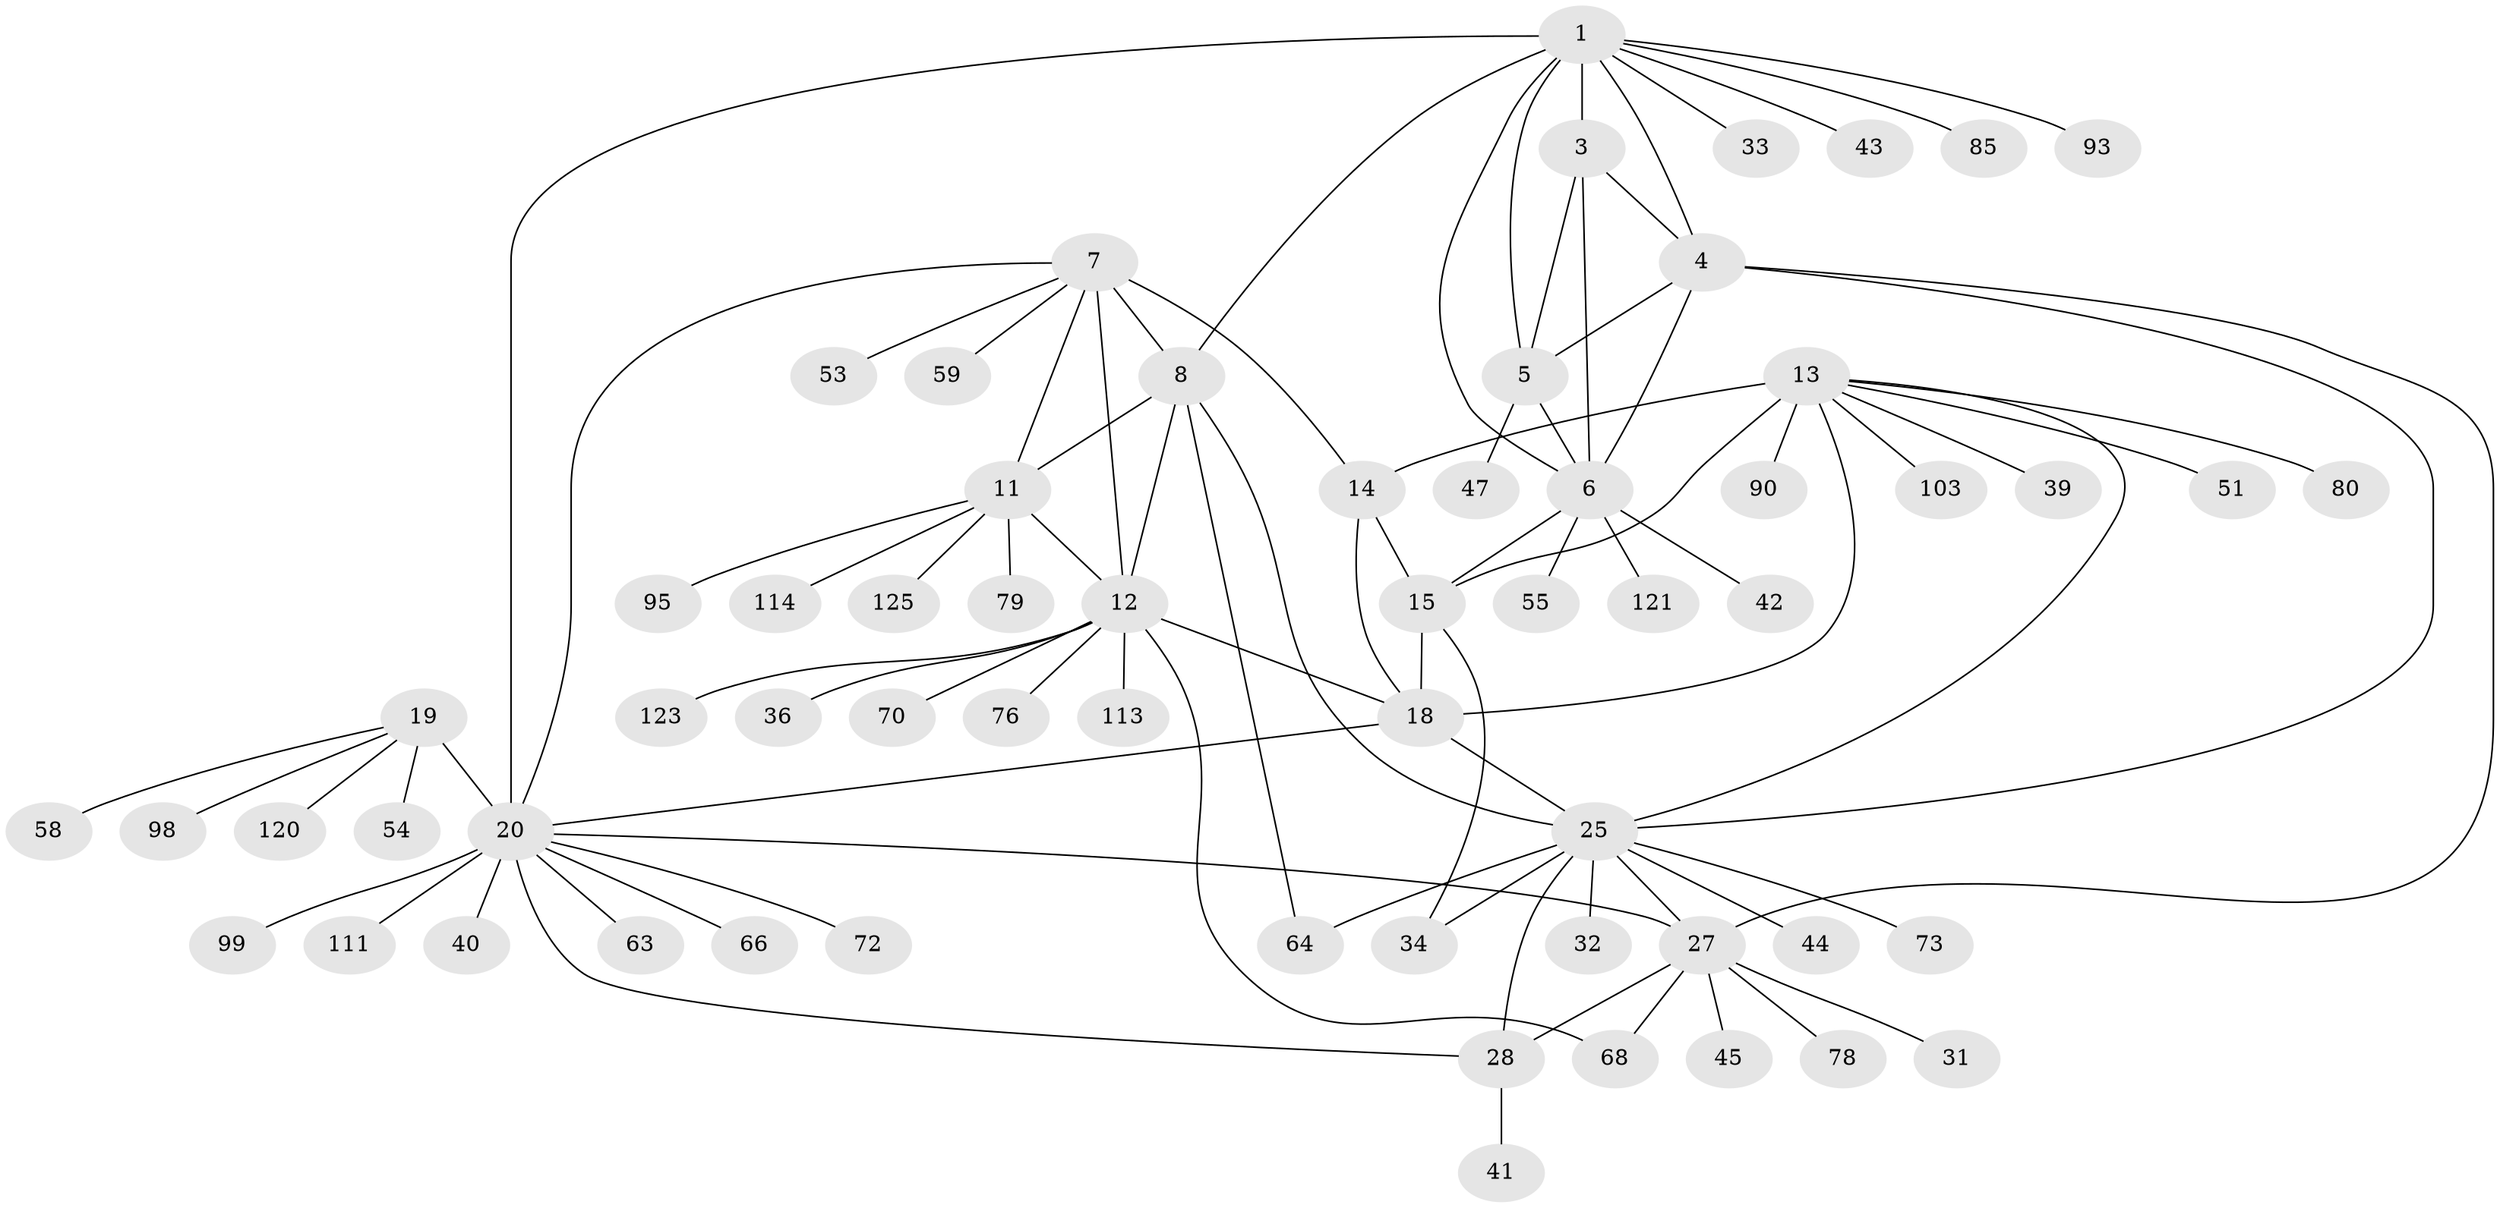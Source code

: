 // original degree distribution, {9: 0.024, 8: 0.048, 5: 0.008, 7: 0.04, 10: 0.032, 12: 0.016, 6: 0.04, 13: 0.008, 11: 0.016, 14: 0.008, 1: 0.624, 2: 0.104, 3: 0.032}
// Generated by graph-tools (version 1.1) at 2025/19/03/04/25 18:19:31]
// undirected, 62 vertices, 87 edges
graph export_dot {
graph [start="1"]
  node [color=gray90,style=filled];
  1 [super="+2"];
  3;
  4;
  5 [super="+96+84+56+37"];
  6;
  7 [super="+71+116+9+50"];
  8 [super="+10+101"];
  11;
  12 [super="+57+46"];
  13 [super="+16"];
  14 [super="+102+106+112+92+65"];
  15 [super="+17+104"];
  18;
  19 [super="+23+52+119+83+94"];
  20 [super="+21+22+24"];
  25 [super="+29+62+115+89+30+67+26"];
  27 [super="+48"];
  28 [super="+35+117+118+105+86+74+91+77"];
  31;
  32;
  33;
  34;
  36 [super="+88"];
  39;
  40;
  41 [super="+61"];
  42 [super="+75"];
  43;
  44;
  45;
  47;
  51;
  53;
  54;
  55 [super="+69+124"];
  58;
  59;
  63;
  64 [super="+122"];
  66;
  68;
  70;
  72;
  73;
  76;
  78;
  79;
  80;
  85;
  90;
  93;
  95;
  98;
  99;
  103;
  111;
  113;
  114;
  120;
  121;
  123;
  125;
  1 -- 3 [weight=2];
  1 -- 4 [weight=2];
  1 -- 5 [weight=2];
  1 -- 6 [weight=2];
  1 -- 8;
  1 -- 85;
  1 -- 93;
  1 -- 33;
  1 -- 43;
  1 -- 20;
  3 -- 4;
  3 -- 5;
  3 -- 6;
  4 -- 5;
  4 -- 6;
  4 -- 27;
  4 -- 25;
  5 -- 6;
  5 -- 47;
  6 -- 42;
  6 -- 55;
  6 -- 121;
  6 -- 15;
  7 -- 8 [weight=4];
  7 -- 11 [weight=2];
  7 -- 12 [weight=2];
  7 -- 14;
  7 -- 53;
  7 -- 59;
  7 -- 20;
  8 -- 11 [weight=2];
  8 -- 12 [weight=2];
  8 -- 64;
  8 -- 25;
  11 -- 12;
  11 -- 79;
  11 -- 95;
  11 -- 114;
  11 -- 125;
  12 -- 36;
  12 -- 68;
  12 -- 70;
  12 -- 76;
  12 -- 113;
  12 -- 123;
  12 -- 18;
  13 -- 14 [weight=2];
  13 -- 15 [weight=4];
  13 -- 18 [weight=2];
  13 -- 39;
  13 -- 90;
  13 -- 25;
  13 -- 80;
  13 -- 51;
  13 -- 103;
  14 -- 15 [weight=2];
  14 -- 18;
  15 -- 18 [weight=2];
  15 -- 34;
  18 -- 25;
  18 -- 20;
  19 -- 20 [weight=8];
  19 -- 58;
  19 -- 98;
  19 -- 54;
  19 -- 120;
  20 -- 72;
  20 -- 66;
  20 -- 99;
  20 -- 111;
  20 -- 27;
  20 -- 28;
  20 -- 40;
  20 -- 63;
  25 -- 27 [weight=4];
  25 -- 28 [weight=4];
  25 -- 64;
  25 -- 44;
  25 -- 34;
  25 -- 32;
  25 -- 73;
  27 -- 28;
  27 -- 31;
  27 -- 45;
  27 -- 68;
  27 -- 78;
  28 -- 41;
}
